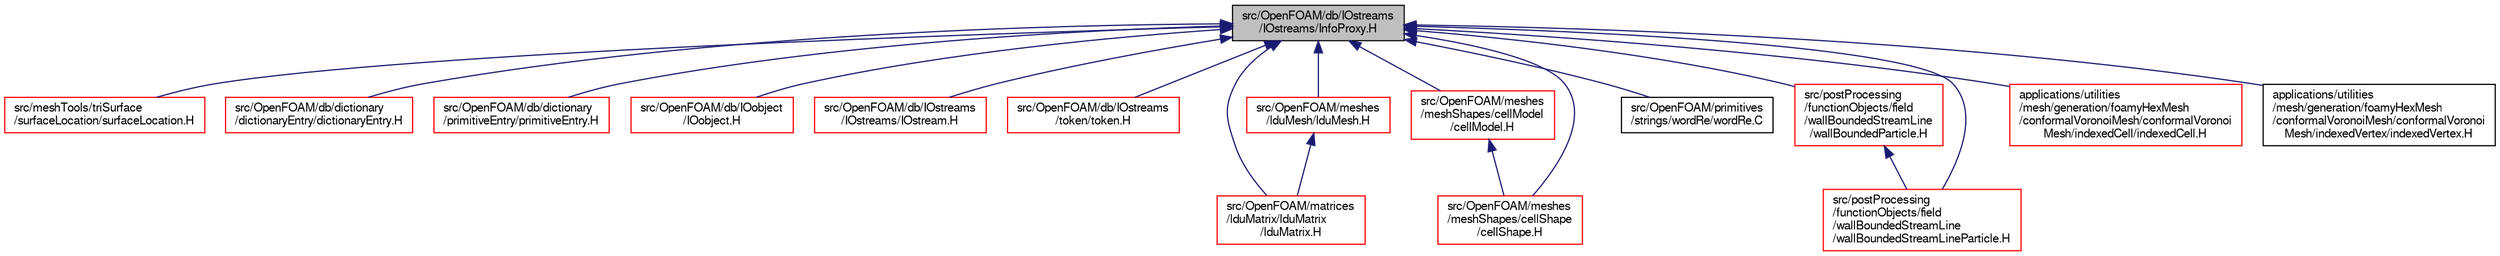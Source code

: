 digraph "src/OpenFOAM/db/IOstreams/IOstreams/InfoProxy.H"
{
  bgcolor="transparent";
  edge [fontname="FreeSans",fontsize="10",labelfontname="FreeSans",labelfontsize="10"];
  node [fontname="FreeSans",fontsize="10",shape=record];
  Node1 [label="src/OpenFOAM/db/IOstreams\l/IOstreams/InfoProxy.H",height=0.2,width=0.4,color="black", fillcolor="grey75", style="filled", fontcolor="black"];
  Node1 -> Node2 [dir="back",color="midnightblue",fontsize="10",style="solid",fontname="FreeSans"];
  Node2 [label="src/meshTools/triSurface\l/surfaceLocation/surfaceLocation.H",height=0.2,width=0.4,color="red",URL="$a08225.html"];
  Node1 -> Node11 [dir="back",color="midnightblue",fontsize="10",style="solid",fontname="FreeSans"];
  Node11 [label="src/OpenFOAM/db/dictionary\l/dictionaryEntry/dictionaryEntry.H",height=0.2,width=0.4,color="red",URL="$a08810.html"];
  Node1 -> Node32 [dir="back",color="midnightblue",fontsize="10",style="solid",fontname="FreeSans"];
  Node32 [label="src/OpenFOAM/db/dictionary\l/primitiveEntry/primitiveEntry.H",height=0.2,width=0.4,color="red",URL="$a08882.html"];
  Node1 -> Node37 [dir="back",color="midnightblue",fontsize="10",style="solid",fontname="FreeSans"];
  Node37 [label="src/OpenFOAM/db/IOobject\l/IOobject.H",height=0.2,width=0.4,color="red",URL="$a08987.html"];
  Node1 -> Node3891 [dir="back",color="midnightblue",fontsize="10",style="solid",fontname="FreeSans"];
  Node3891 [label="src/OpenFOAM/db/IOstreams\l/IOstreams/IOstream.H",height=0.2,width=0.4,color="red",URL="$a09086.html"];
  Node1 -> Node4701 [dir="back",color="midnightblue",fontsize="10",style="solid",fontname="FreeSans"];
  Node4701 [label="src/OpenFOAM/db/IOstreams\l/token/token.H",height=0.2,width=0.4,color="red",URL="$a09221.html"];
  Node1 -> Node5060 [dir="back",color="midnightblue",fontsize="10",style="solid",fontname="FreeSans"];
  Node5060 [label="src/OpenFOAM/matrices\l/lduMatrix/lduMatrix\l/lduMatrix.H",height=0.2,width=0.4,color="red",URL="$a10694.html"];
  Node1 -> Node5182 [dir="back",color="midnightblue",fontsize="10",style="solid",fontname="FreeSans"];
  Node5182 [label="src/OpenFOAM/meshes\l/lduMesh/lduMesh.H",height=0.2,width=0.4,color="red",URL="$a11153.html"];
  Node5182 -> Node5060 [dir="back",color="midnightblue",fontsize="10",style="solid",fontname="FreeSans"];
  Node1 -> Node4105 [dir="back",color="midnightblue",fontsize="10",style="solid",fontname="FreeSans"];
  Node4105 [label="src/OpenFOAM/meshes\l/meshShapes/cellModel\l/cellModel.H",height=0.2,width=0.4,color="red",URL="$a11255.html"];
  Node4105 -> Node4132 [dir="back",color="midnightblue",fontsize="10",style="solid",fontname="FreeSans"];
  Node4132 [label="src/OpenFOAM/meshes\l/meshShapes/cellShape\l/cellShape.H",height=0.2,width=0.4,color="red",URL="$a11276.html"];
  Node1 -> Node4132 [dir="back",color="midnightblue",fontsize="10",style="solid",fontname="FreeSans"];
  Node1 -> Node4569 [dir="back",color="midnightblue",fontsize="10",style="solid",fontname="FreeSans"];
  Node4569 [label="src/OpenFOAM/primitives\l/strings/wordRe/wordRe.C",height=0.2,width=0.4,color="black",URL="$a12677.html"];
  Node1 -> Node445 [dir="back",color="midnightblue",fontsize="10",style="solid",fontname="FreeSans"];
  Node445 [label="src/postProcessing\l/functionObjects/field\l/wallBoundedStreamLine\l/wallBoundedParticle.H",height=0.2,width=0.4,color="red",URL="$a13463.html"];
  Node445 -> Node448 [dir="back",color="midnightblue",fontsize="10",style="solid",fontname="FreeSans"];
  Node448 [label="src/postProcessing\l/functionObjects/field\l/wallBoundedStreamLine\l/wallBoundedStreamLineParticle.H",height=0.2,width=0.4,color="red",URL="$a13484.html"];
  Node1 -> Node448 [dir="back",color="midnightblue",fontsize="10",style="solid",fontname="FreeSans"];
  Node1 -> Node4291 [dir="back",color="midnightblue",fontsize="10",style="solid",fontname="FreeSans"];
  Node4291 [label="applications/utilities\l/mesh/generation/foamyHexMesh\l/conformalVoronoiMesh/conformalVoronoi\lMesh/indexedCell/indexedCell.H",height=0.2,width=0.4,color="red",URL="$a18224.html"];
  Node1 -> Node5303 [dir="back",color="midnightblue",fontsize="10",style="solid",fontname="FreeSans"];
  Node5303 [label="applications/utilities\l/mesh/generation/foamyHexMesh\l/conformalVoronoiMesh/conformalVoronoi\lMesh/indexedVertex/indexedVertex.H",height=0.2,width=0.4,color="black",URL="$a38843.html"];
}
